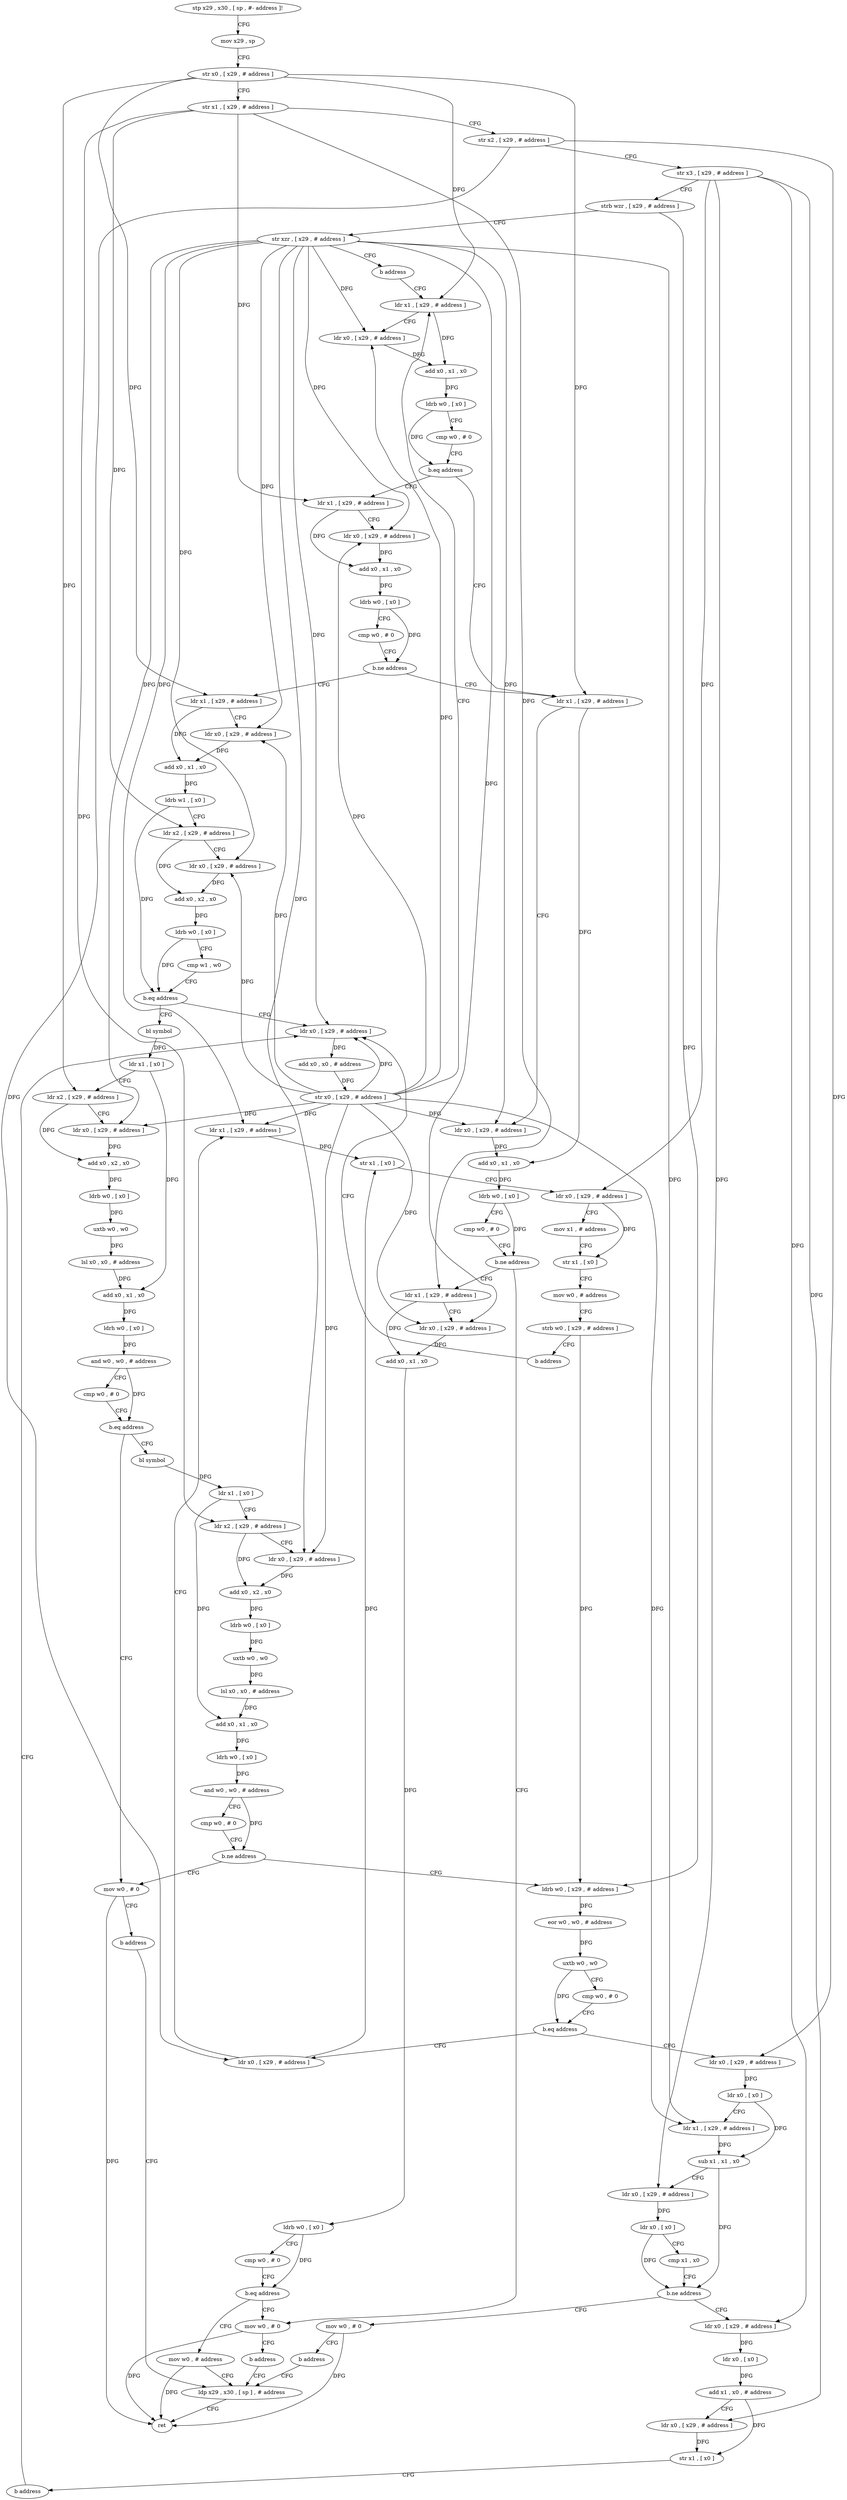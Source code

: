digraph "func" {
"4253124" [label = "stp x29 , x30 , [ sp , #- address ]!" ]
"4253128" [label = "mov x29 , sp" ]
"4253132" [label = "str x0 , [ x29 , # address ]" ]
"4253136" [label = "str x1 , [ x29 , # address ]" ]
"4253140" [label = "str x2 , [ x29 , # address ]" ]
"4253144" [label = "str x3 , [ x29 , # address ]" ]
"4253148" [label = "strb wzr , [ x29 , # address ]" ]
"4253152" [label = "str xzr , [ x29 , # address ]" ]
"4253156" [label = "b address" ]
"4253444" [label = "ldr x1 , [ x29 , # address ]" ]
"4253448" [label = "ldr x0 , [ x29 , # address ]" ]
"4253452" [label = "add x0 , x1 , x0" ]
"4253456" [label = "ldrb w0 , [ x0 ]" ]
"4253460" [label = "cmp w0 , # 0" ]
"4253464" [label = "b.eq address" ]
"4253492" [label = "ldr x1 , [ x29 , # address ]" ]
"4253468" [label = "ldr x1 , [ x29 , # address ]" ]
"4253496" [label = "ldr x0 , [ x29 , # address ]" ]
"4253500" [label = "add x0 , x1 , x0" ]
"4253504" [label = "ldrb w0 , [ x0 ]" ]
"4253508" [label = "cmp w0 , # 0" ]
"4253512" [label = "b.ne address" ]
"4253540" [label = "mov w0 , # 0" ]
"4253516" [label = "ldr x1 , [ x29 , # address ]" ]
"4253472" [label = "ldr x0 , [ x29 , # address ]" ]
"4253476" [label = "add x0 , x1 , x0" ]
"4253480" [label = "ldrb w0 , [ x0 ]" ]
"4253484" [label = "cmp w0 , # 0" ]
"4253488" [label = "b.ne address" ]
"4253160" [label = "ldr x1 , [ x29 , # address ]" ]
"4253544" [label = "b address" ]
"4253552" [label = "ldp x29 , x30 , [ sp ] , # address" ]
"4253520" [label = "ldr x0 , [ x29 , # address ]" ]
"4253524" [label = "add x0 , x1 , x0" ]
"4253528" [label = "ldrb w0 , [ x0 ]" ]
"4253532" [label = "cmp w0 , # 0" ]
"4253536" [label = "b.eq address" ]
"4253548" [label = "mov w0 , # address" ]
"4253164" [label = "ldr x0 , [ x29 , # address ]" ]
"4253168" [label = "add x0 , x1 , x0" ]
"4253172" [label = "ldrb w1 , [ x0 ]" ]
"4253176" [label = "ldr x2 , [ x29 , # address ]" ]
"4253180" [label = "ldr x0 , [ x29 , # address ]" ]
"4253184" [label = "add x0 , x2 , x0" ]
"4253188" [label = "ldrb w0 , [ x0 ]" ]
"4253192" [label = "cmp w1 , w0" ]
"4253196" [label = "b.eq address" ]
"4253432" [label = "ldr x0 , [ x29 , # address ]" ]
"4253200" [label = "bl symbol" ]
"4253556" [label = "ret" ]
"4253436" [label = "add x0 , x0 , # address" ]
"4253440" [label = "str x0 , [ x29 , # address ]" ]
"4253204" [label = "ldr x1 , [ x0 ]" ]
"4253208" [label = "ldr x2 , [ x29 , # address ]" ]
"4253212" [label = "ldr x0 , [ x29 , # address ]" ]
"4253216" [label = "add x0 , x2 , x0" ]
"4253220" [label = "ldrb w0 , [ x0 ]" ]
"4253224" [label = "uxtb w0 , w0" ]
"4253228" [label = "lsl x0 , x0 , # address" ]
"4253232" [label = "add x0 , x1 , x0" ]
"4253236" [label = "ldrh w0 , [ x0 ]" ]
"4253240" [label = "and w0 , w0 , # address" ]
"4253244" [label = "cmp w0 , # 0" ]
"4253248" [label = "b.eq address" ]
"4253304" [label = "mov w0 , # 0" ]
"4253252" [label = "bl symbol" ]
"4253308" [label = "b address" ]
"4253256" [label = "ldr x1 , [ x0 ]" ]
"4253260" [label = "ldr x2 , [ x29 , # address ]" ]
"4253264" [label = "ldr x0 , [ x29 , # address ]" ]
"4253268" [label = "add x0 , x2 , x0" ]
"4253272" [label = "ldrb w0 , [ x0 ]" ]
"4253276" [label = "uxtb w0 , w0" ]
"4253280" [label = "lsl x0 , x0 , # address" ]
"4253284" [label = "add x0 , x1 , x0" ]
"4253288" [label = "ldrh w0 , [ x0 ]" ]
"4253292" [label = "and w0 , w0 , # address" ]
"4253296" [label = "cmp w0 , # 0" ]
"4253300" [label = "b.ne address" ]
"4253312" [label = "ldrb w0 , [ x29 , # address ]" ]
"4253316" [label = "eor w0 , w0 , # address" ]
"4253320" [label = "uxtb w0 , w0" ]
"4253324" [label = "cmp w0 , # 0" ]
"4253328" [label = "b.eq address" ]
"4253368" [label = "ldr x0 , [ x29 , # address ]" ]
"4253332" [label = "ldr x0 , [ x29 , # address ]" ]
"4253372" [label = "ldr x0 , [ x0 ]" ]
"4253376" [label = "ldr x1 , [ x29 , # address ]" ]
"4253380" [label = "sub x1 , x1 , x0" ]
"4253384" [label = "ldr x0 , [ x29 , # address ]" ]
"4253388" [label = "ldr x0 , [ x0 ]" ]
"4253392" [label = "cmp x1 , x0" ]
"4253396" [label = "b.ne address" ]
"4253424" [label = "mov w0 , # 0" ]
"4253400" [label = "ldr x0 , [ x29 , # address ]" ]
"4253336" [label = "ldr x1 , [ x29 , # address ]" ]
"4253340" [label = "str x1 , [ x0 ]" ]
"4253344" [label = "ldr x0 , [ x29 , # address ]" ]
"4253348" [label = "mov x1 , # address" ]
"4253352" [label = "str x1 , [ x0 ]" ]
"4253356" [label = "mov w0 , # address" ]
"4253360" [label = "strb w0 , [ x29 , # address ]" ]
"4253364" [label = "b address" ]
"4253428" [label = "b address" ]
"4253404" [label = "ldr x0 , [ x0 ]" ]
"4253408" [label = "add x1 , x0 , # address" ]
"4253412" [label = "ldr x0 , [ x29 , # address ]" ]
"4253416" [label = "str x1 , [ x0 ]" ]
"4253420" [label = "b address" ]
"4253124" -> "4253128" [ label = "CFG" ]
"4253128" -> "4253132" [ label = "CFG" ]
"4253132" -> "4253136" [ label = "CFG" ]
"4253132" -> "4253444" [ label = "DFG" ]
"4253132" -> "4253492" [ label = "DFG" ]
"4253132" -> "4253160" [ label = "DFG" ]
"4253132" -> "4253208" [ label = "DFG" ]
"4253136" -> "4253140" [ label = "CFG" ]
"4253136" -> "4253468" [ label = "DFG" ]
"4253136" -> "4253516" [ label = "DFG" ]
"4253136" -> "4253176" [ label = "DFG" ]
"4253136" -> "4253260" [ label = "DFG" ]
"4253140" -> "4253144" [ label = "CFG" ]
"4253140" -> "4253368" [ label = "DFG" ]
"4253140" -> "4253332" [ label = "DFG" ]
"4253144" -> "4253148" [ label = "CFG" ]
"4253144" -> "4253384" [ label = "DFG" ]
"4253144" -> "4253344" [ label = "DFG" ]
"4253144" -> "4253400" [ label = "DFG" ]
"4253144" -> "4253412" [ label = "DFG" ]
"4253148" -> "4253152" [ label = "CFG" ]
"4253148" -> "4253312" [ label = "DFG" ]
"4253152" -> "4253156" [ label = "CFG" ]
"4253152" -> "4253448" [ label = "DFG" ]
"4253152" -> "4253496" [ label = "DFG" ]
"4253152" -> "4253472" [ label = "DFG" ]
"4253152" -> "4253520" [ label = "DFG" ]
"4253152" -> "4253164" [ label = "DFG" ]
"4253152" -> "4253180" [ label = "DFG" ]
"4253152" -> "4253432" [ label = "DFG" ]
"4253152" -> "4253212" [ label = "DFG" ]
"4253152" -> "4253264" [ label = "DFG" ]
"4253152" -> "4253376" [ label = "DFG" ]
"4253152" -> "4253336" [ label = "DFG" ]
"4253156" -> "4253444" [ label = "CFG" ]
"4253444" -> "4253448" [ label = "CFG" ]
"4253444" -> "4253452" [ label = "DFG" ]
"4253448" -> "4253452" [ label = "DFG" ]
"4253452" -> "4253456" [ label = "DFG" ]
"4253456" -> "4253460" [ label = "CFG" ]
"4253456" -> "4253464" [ label = "DFG" ]
"4253460" -> "4253464" [ label = "CFG" ]
"4253464" -> "4253492" [ label = "CFG" ]
"4253464" -> "4253468" [ label = "CFG" ]
"4253492" -> "4253496" [ label = "CFG" ]
"4253492" -> "4253500" [ label = "DFG" ]
"4253468" -> "4253472" [ label = "CFG" ]
"4253468" -> "4253476" [ label = "DFG" ]
"4253496" -> "4253500" [ label = "DFG" ]
"4253500" -> "4253504" [ label = "DFG" ]
"4253504" -> "4253508" [ label = "CFG" ]
"4253504" -> "4253512" [ label = "DFG" ]
"4253508" -> "4253512" [ label = "CFG" ]
"4253512" -> "4253540" [ label = "CFG" ]
"4253512" -> "4253516" [ label = "CFG" ]
"4253540" -> "4253544" [ label = "CFG" ]
"4253540" -> "4253556" [ label = "DFG" ]
"4253516" -> "4253520" [ label = "CFG" ]
"4253516" -> "4253524" [ label = "DFG" ]
"4253472" -> "4253476" [ label = "DFG" ]
"4253476" -> "4253480" [ label = "DFG" ]
"4253480" -> "4253484" [ label = "CFG" ]
"4253480" -> "4253488" [ label = "DFG" ]
"4253484" -> "4253488" [ label = "CFG" ]
"4253488" -> "4253160" [ label = "CFG" ]
"4253488" -> "4253492" [ label = "CFG" ]
"4253160" -> "4253164" [ label = "CFG" ]
"4253160" -> "4253168" [ label = "DFG" ]
"4253544" -> "4253552" [ label = "CFG" ]
"4253552" -> "4253556" [ label = "CFG" ]
"4253520" -> "4253524" [ label = "DFG" ]
"4253524" -> "4253528" [ label = "DFG" ]
"4253528" -> "4253532" [ label = "CFG" ]
"4253528" -> "4253536" [ label = "DFG" ]
"4253532" -> "4253536" [ label = "CFG" ]
"4253536" -> "4253548" [ label = "CFG" ]
"4253536" -> "4253540" [ label = "CFG" ]
"4253548" -> "4253552" [ label = "CFG" ]
"4253548" -> "4253556" [ label = "DFG" ]
"4253164" -> "4253168" [ label = "DFG" ]
"4253168" -> "4253172" [ label = "DFG" ]
"4253172" -> "4253176" [ label = "CFG" ]
"4253172" -> "4253196" [ label = "DFG" ]
"4253176" -> "4253180" [ label = "CFG" ]
"4253176" -> "4253184" [ label = "DFG" ]
"4253180" -> "4253184" [ label = "DFG" ]
"4253184" -> "4253188" [ label = "DFG" ]
"4253188" -> "4253192" [ label = "CFG" ]
"4253188" -> "4253196" [ label = "DFG" ]
"4253192" -> "4253196" [ label = "CFG" ]
"4253196" -> "4253432" [ label = "CFG" ]
"4253196" -> "4253200" [ label = "CFG" ]
"4253432" -> "4253436" [ label = "DFG" ]
"4253200" -> "4253204" [ label = "DFG" ]
"4253436" -> "4253440" [ label = "DFG" ]
"4253440" -> "4253444" [ label = "CFG" ]
"4253440" -> "4253448" [ label = "DFG" ]
"4253440" -> "4253496" [ label = "DFG" ]
"4253440" -> "4253472" [ label = "DFG" ]
"4253440" -> "4253520" [ label = "DFG" ]
"4253440" -> "4253164" [ label = "DFG" ]
"4253440" -> "4253180" [ label = "DFG" ]
"4253440" -> "4253432" [ label = "DFG" ]
"4253440" -> "4253212" [ label = "DFG" ]
"4253440" -> "4253264" [ label = "DFG" ]
"4253440" -> "4253376" [ label = "DFG" ]
"4253440" -> "4253336" [ label = "DFG" ]
"4253204" -> "4253208" [ label = "CFG" ]
"4253204" -> "4253232" [ label = "DFG" ]
"4253208" -> "4253212" [ label = "CFG" ]
"4253208" -> "4253216" [ label = "DFG" ]
"4253212" -> "4253216" [ label = "DFG" ]
"4253216" -> "4253220" [ label = "DFG" ]
"4253220" -> "4253224" [ label = "DFG" ]
"4253224" -> "4253228" [ label = "DFG" ]
"4253228" -> "4253232" [ label = "DFG" ]
"4253232" -> "4253236" [ label = "DFG" ]
"4253236" -> "4253240" [ label = "DFG" ]
"4253240" -> "4253244" [ label = "CFG" ]
"4253240" -> "4253248" [ label = "DFG" ]
"4253244" -> "4253248" [ label = "CFG" ]
"4253248" -> "4253304" [ label = "CFG" ]
"4253248" -> "4253252" [ label = "CFG" ]
"4253304" -> "4253308" [ label = "CFG" ]
"4253304" -> "4253556" [ label = "DFG" ]
"4253252" -> "4253256" [ label = "DFG" ]
"4253308" -> "4253552" [ label = "CFG" ]
"4253256" -> "4253260" [ label = "CFG" ]
"4253256" -> "4253284" [ label = "DFG" ]
"4253260" -> "4253264" [ label = "CFG" ]
"4253260" -> "4253268" [ label = "DFG" ]
"4253264" -> "4253268" [ label = "DFG" ]
"4253268" -> "4253272" [ label = "DFG" ]
"4253272" -> "4253276" [ label = "DFG" ]
"4253276" -> "4253280" [ label = "DFG" ]
"4253280" -> "4253284" [ label = "DFG" ]
"4253284" -> "4253288" [ label = "DFG" ]
"4253288" -> "4253292" [ label = "DFG" ]
"4253292" -> "4253296" [ label = "CFG" ]
"4253292" -> "4253300" [ label = "DFG" ]
"4253296" -> "4253300" [ label = "CFG" ]
"4253300" -> "4253312" [ label = "CFG" ]
"4253300" -> "4253304" [ label = "CFG" ]
"4253312" -> "4253316" [ label = "DFG" ]
"4253316" -> "4253320" [ label = "DFG" ]
"4253320" -> "4253324" [ label = "CFG" ]
"4253320" -> "4253328" [ label = "DFG" ]
"4253324" -> "4253328" [ label = "CFG" ]
"4253328" -> "4253368" [ label = "CFG" ]
"4253328" -> "4253332" [ label = "CFG" ]
"4253368" -> "4253372" [ label = "DFG" ]
"4253332" -> "4253336" [ label = "CFG" ]
"4253332" -> "4253340" [ label = "DFG" ]
"4253372" -> "4253376" [ label = "CFG" ]
"4253372" -> "4253380" [ label = "DFG" ]
"4253376" -> "4253380" [ label = "DFG" ]
"4253380" -> "4253384" [ label = "CFG" ]
"4253380" -> "4253396" [ label = "DFG" ]
"4253384" -> "4253388" [ label = "DFG" ]
"4253388" -> "4253392" [ label = "CFG" ]
"4253388" -> "4253396" [ label = "DFG" ]
"4253392" -> "4253396" [ label = "CFG" ]
"4253396" -> "4253424" [ label = "CFG" ]
"4253396" -> "4253400" [ label = "CFG" ]
"4253424" -> "4253428" [ label = "CFG" ]
"4253424" -> "4253556" [ label = "DFG" ]
"4253400" -> "4253404" [ label = "DFG" ]
"4253336" -> "4253340" [ label = "DFG" ]
"4253340" -> "4253344" [ label = "CFG" ]
"4253344" -> "4253348" [ label = "CFG" ]
"4253344" -> "4253352" [ label = "DFG" ]
"4253348" -> "4253352" [ label = "CFG" ]
"4253352" -> "4253356" [ label = "CFG" ]
"4253356" -> "4253360" [ label = "CFG" ]
"4253360" -> "4253364" [ label = "CFG" ]
"4253360" -> "4253312" [ label = "DFG" ]
"4253364" -> "4253432" [ label = "CFG" ]
"4253428" -> "4253552" [ label = "CFG" ]
"4253404" -> "4253408" [ label = "DFG" ]
"4253408" -> "4253412" [ label = "CFG" ]
"4253408" -> "4253416" [ label = "DFG" ]
"4253412" -> "4253416" [ label = "DFG" ]
"4253416" -> "4253420" [ label = "CFG" ]
"4253420" -> "4253432" [ label = "CFG" ]
}
